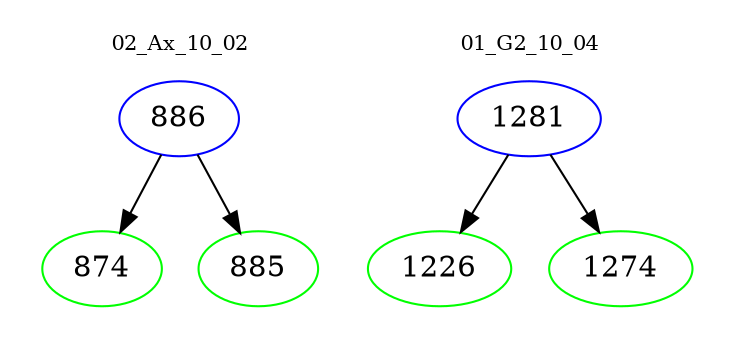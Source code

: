 digraph{
subgraph cluster_0 {
color = white
label = "02_Ax_10_02";
fontsize=10;
T0_886 [label="886", color="blue"]
T0_886 -> T0_874 [color="black"]
T0_874 [label="874", color="green"]
T0_886 -> T0_885 [color="black"]
T0_885 [label="885", color="green"]
}
subgraph cluster_1 {
color = white
label = "01_G2_10_04";
fontsize=10;
T1_1281 [label="1281", color="blue"]
T1_1281 -> T1_1226 [color="black"]
T1_1226 [label="1226", color="green"]
T1_1281 -> T1_1274 [color="black"]
T1_1274 [label="1274", color="green"]
}
}

